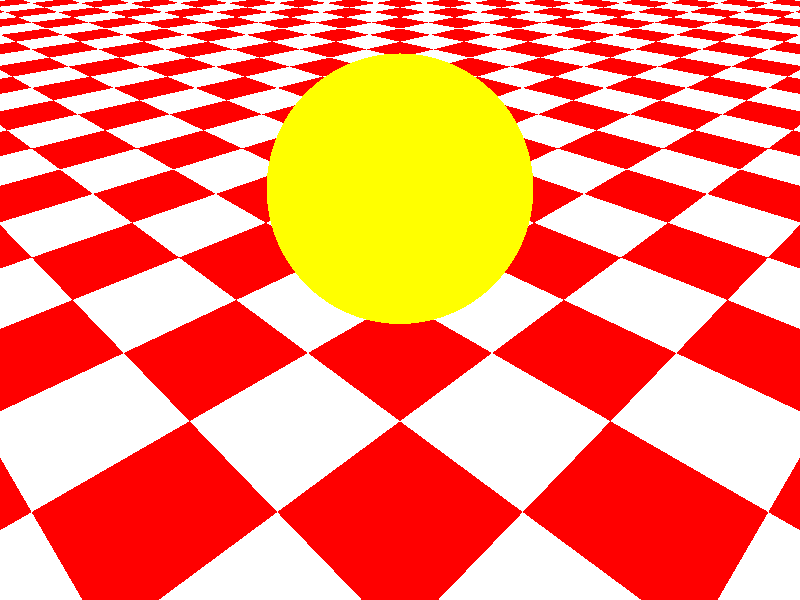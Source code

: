 #include "colors.inc"

background { color Cyan }

camera {
  location <3,3,-3>
  look_at  <0,0,0>
}

light_source { <3,3,3> color White}

sphere {
  <0,1,0>, 1
  texture { pigment { color Yellow} }
}

plane { <0,1,0>
  , 0
  pigment {
    checker color White, color Red
  }
}